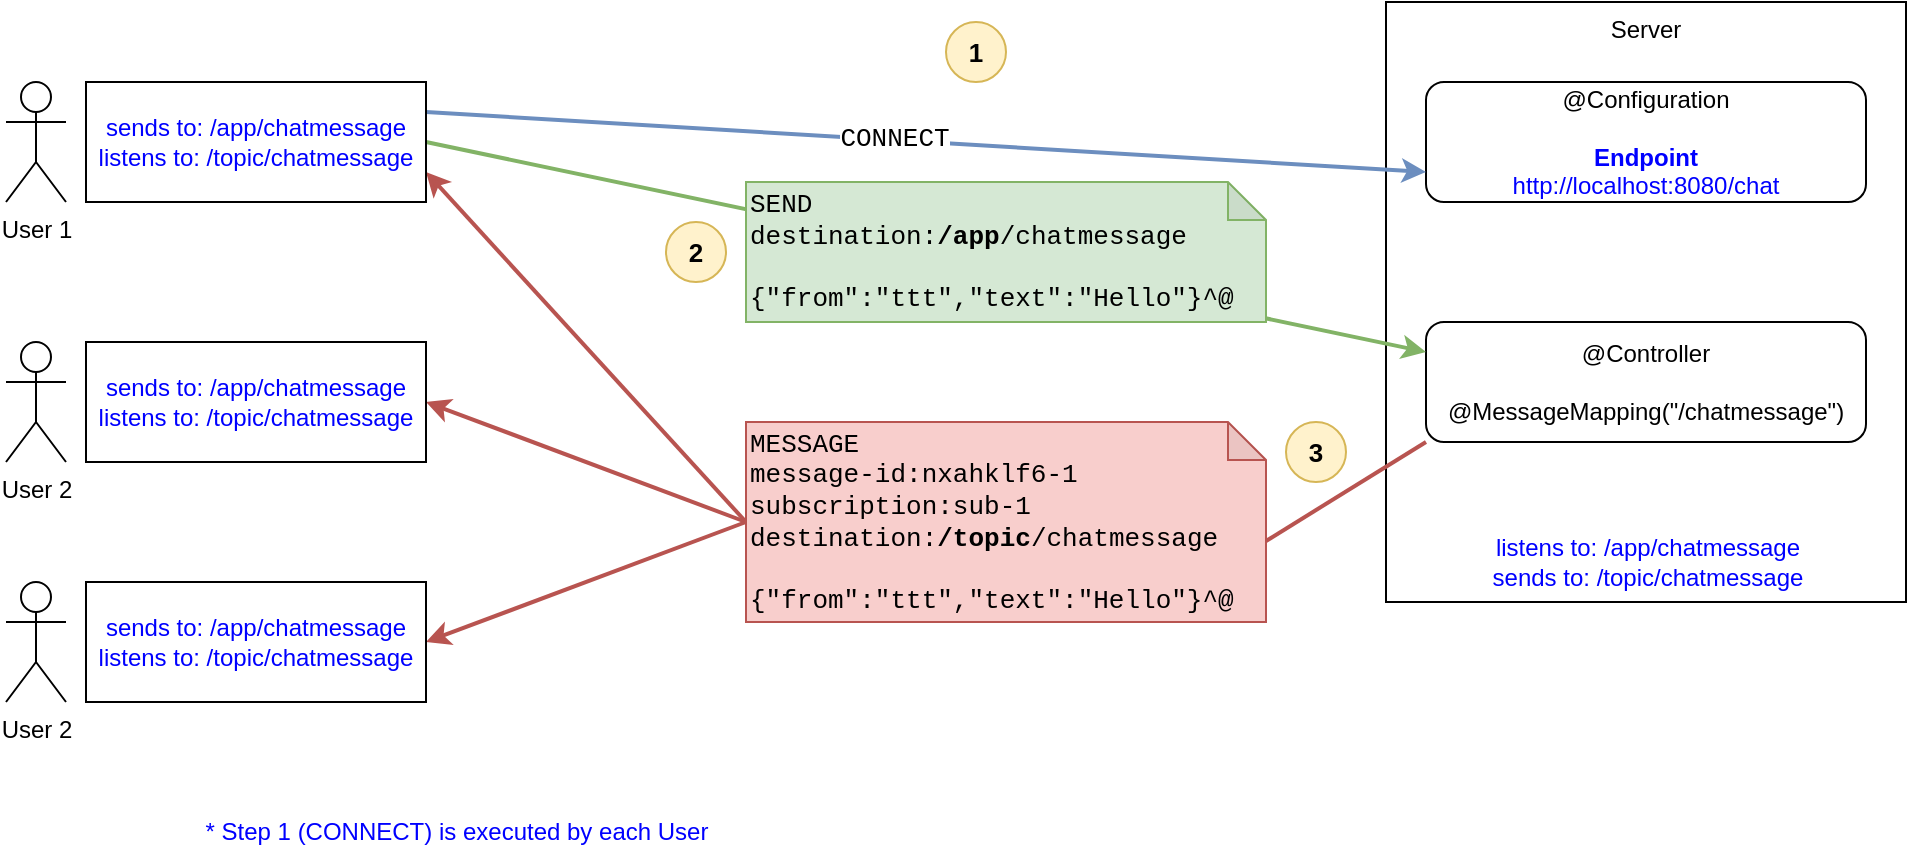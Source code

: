 <mxfile version="13.4.4"><diagram id="BEjSCXsASU7JDCv7zJgG" name="Page-1"><mxGraphModel dx="1131" dy="535" grid="1" gridSize="10" guides="1" tooltips="1" connect="1" arrows="1" fold="1" page="1" pageScale="1" pageWidth="827" pageHeight="1169" math="0" shadow="0"><root><mxCell id="0"/><mxCell id="1" parent="0"/><mxCell id="6k7s9IEguCeidAVyGjmJ-1" value="Server" style="rounded=0;whiteSpace=wrap;html=1;verticalAlign=top;fillColor=none;" vertex="1" parent="1"><mxGeometry x="850" y="270" width="260" height="300" as="geometry"/></mxCell><mxCell id="6k7s9IEguCeidAVyGjmJ-2" style="edgeStyle=none;rounded=0;orthogonalLoop=1;jettySize=auto;html=1;exitX=0;exitY=1;exitDx=0;exitDy=0;entryX=0;entryY=0;entryDx=260;entryDy=59.5;entryPerimeter=0;strokeWidth=2;fontColor=#0000FF;fillColor=#f8cecc;strokeColor=#b85450;endArrow=none;endFill=0;" edge="1" parent="1" source="6k7s9IEguCeidAVyGjmJ-3" target="6k7s9IEguCeidAVyGjmJ-8"><mxGeometry relative="1" as="geometry"/></mxCell><mxCell id="6k7s9IEguCeidAVyGjmJ-3" value="@Controller&lt;br&gt;&lt;br&gt;@MessageMapping(&quot;/chatmessage&quot;)" style="rounded=1;whiteSpace=wrap;html=1;strokeWidth=1;fillColor=none;fontFamily=Helvetica;fontSize=12;align=center;" vertex="1" parent="1"><mxGeometry x="870" y="430" width="220" height="60" as="geometry"/></mxCell><mxCell id="6k7s9IEguCeidAVyGjmJ-4" value="@Configuration&lt;br&gt;&lt;br&gt;&lt;b style=&quot;color: rgb(0 , 0 , 255)&quot;&gt;Endpoint&lt;/b&gt;&lt;br style=&quot;color: rgb(0 , 0 , 255)&quot;&gt;&lt;span style=&quot;color: rgb(0 , 0 , 255)&quot;&gt;http://localhost:8080/chat&lt;/span&gt;" style="rounded=1;whiteSpace=wrap;html=1;strokeWidth=1;fillColor=none;fontFamily=Helvetica;fontSize=12;align=center;" vertex="1" parent="1"><mxGeometry x="870" y="310" width="220" height="60" as="geometry"/></mxCell><mxCell id="6k7s9IEguCeidAVyGjmJ-5" style="edgeStyle=none;rounded=0;orthogonalLoop=1;jettySize=auto;html=1;exitX=0;exitY=0.5;exitDx=0;exitDy=0;exitPerimeter=0;entryX=1;entryY=0.5;entryDx=0;entryDy=0;strokeWidth=2;fontColor=#0000FF;fillColor=#f8cecc;strokeColor=#b85450;" edge="1" parent="1" source="6k7s9IEguCeidAVyGjmJ-8" target="6k7s9IEguCeidAVyGjmJ-20"><mxGeometry relative="1" as="geometry"/></mxCell><mxCell id="6k7s9IEguCeidAVyGjmJ-6" style="edgeStyle=none;rounded=0;orthogonalLoop=1;jettySize=auto;html=1;exitX=0;exitY=0.5;exitDx=0;exitDy=0;exitPerimeter=0;entryX=1;entryY=0.75;entryDx=0;entryDy=0;endArrow=classic;endFill=1;strokeWidth=2;fontColor=#0000FF;fillColor=#f8cecc;strokeColor=#b85450;" edge="1" parent="1" source="6k7s9IEguCeidAVyGjmJ-8" target="6k7s9IEguCeidAVyGjmJ-17"><mxGeometry relative="1" as="geometry"/></mxCell><mxCell id="6k7s9IEguCeidAVyGjmJ-7" style="edgeStyle=none;rounded=0;orthogonalLoop=1;jettySize=auto;html=1;exitX=0;exitY=0.5;exitDx=0;exitDy=0;exitPerimeter=0;entryX=1;entryY=0.5;entryDx=0;entryDy=0;endArrow=classic;endFill=1;strokeWidth=2;fontColor=#0000FF;fillColor=#f8cecc;strokeColor=#b85450;" edge="1" parent="1" source="6k7s9IEguCeidAVyGjmJ-8" target="6k7s9IEguCeidAVyGjmJ-23"><mxGeometry relative="1" as="geometry"/></mxCell><mxCell id="6k7s9IEguCeidAVyGjmJ-8" value="&lt;div style=&quot;font-size: 13px&quot;&gt;&lt;span style=&quot;font-size: 13px&quot;&gt;MESSAGE&lt;/span&gt;&lt;/div&gt;&lt;div&gt;message-id:nxahklf6-1&lt;/div&gt;&lt;div&gt;&lt;span&gt;subscription:sub-1&lt;/span&gt;&lt;br&gt;&lt;/div&gt;&lt;div style=&quot;font-size: 13px&quot;&gt;&lt;span&gt;destination:&lt;/span&gt;&lt;b&gt;/topic&lt;/b&gt;&lt;span&gt;/chatmessage&lt;/span&gt;&lt;br&gt;&lt;/div&gt;&lt;div style=&quot;font-size: 13px&quot;&gt;&lt;br style=&quot;font-size: 13px&quot;&gt;&lt;/div&gt;&lt;div style=&quot;font-size: 13px&quot;&gt;{&quot;from&quot;:&quot;ttt&quot;,&quot;text&quot;:&quot;Hello&quot;}^@&lt;br style=&quot;font-size: 13px&quot;&gt;&lt;/div&gt;" style="shape=note;whiteSpace=wrap;html=1;backgroundOutline=1;darkOpacity=0.05;strokeWidth=1;align=left;fontFamily=Courier New;fontSize=13;size=19;fillColor=#f8cecc;strokeColor=#b85450;" vertex="1" parent="1"><mxGeometry x="530" y="480" width="260" height="100" as="geometry"/></mxCell><mxCell id="6k7s9IEguCeidAVyGjmJ-9" value="1" style="ellipse;whiteSpace=wrap;html=1;aspect=fixed;fontSize=13;fontStyle=1;fillColor=#fff2cc;strokeColor=#d6b656;" vertex="1" parent="1"><mxGeometry x="630" y="280" width="30" height="30" as="geometry"/></mxCell><mxCell id="6k7s9IEguCeidAVyGjmJ-10" value="2" style="ellipse;whiteSpace=wrap;html=1;aspect=fixed;fontSize=13;fontStyle=1;fillColor=#fff2cc;strokeColor=#d6b656;" vertex="1" parent="1"><mxGeometry x="490" y="380.0" width="30" height="30" as="geometry"/></mxCell><mxCell id="6k7s9IEguCeidAVyGjmJ-11" value="3" style="ellipse;whiteSpace=wrap;html=1;aspect=fixed;fontSize=13;fontStyle=1;fillColor=#fff2cc;strokeColor=#d6b656;" vertex="1" parent="1"><mxGeometry x="800" y="480" width="30" height="30" as="geometry"/></mxCell><mxCell id="6k7s9IEguCeidAVyGjmJ-12" value="listens to: /app/chatmessage&lt;br&gt;sends to: /topic/chatmessage" style="text;html=1;strokeColor=none;fillColor=none;align=center;verticalAlign=middle;whiteSpace=wrap;rounded=0;fontSize=12;fontColor=#0000FF;" vertex="1" parent="1"><mxGeometry x="866" y="540" width="230" height="20" as="geometry"/></mxCell><mxCell id="6k7s9IEguCeidAVyGjmJ-13" value="User 1" style="shape=umlActor;verticalLabelPosition=bottom;labelBackgroundColor=#ffffff;verticalAlign=top;html=1;outlineConnect=0;" vertex="1" parent="1"><mxGeometry x="160" y="310" width="30" height="60" as="geometry"/></mxCell><mxCell id="6k7s9IEguCeidAVyGjmJ-14" style="rounded=0;orthogonalLoop=1;jettySize=auto;html=1;exitX=1;exitY=0.25;exitDx=0;exitDy=0;entryX=0;entryY=0.75;entryDx=0;entryDy=0;fillColor=#dae8fc;strokeColor=#6c8ebf;strokeWidth=2;" edge="1" parent="1" source="6k7s9IEguCeidAVyGjmJ-17" target="6k7s9IEguCeidAVyGjmJ-4"><mxGeometry relative="1" as="geometry"/></mxCell><mxCell id="6k7s9IEguCeidAVyGjmJ-15" value="&lt;font face=&quot;Courier New&quot; style=&quot;font-size: 13px&quot;&gt;CONNECT&lt;/font&gt;" style="text;html=1;align=center;verticalAlign=middle;resizable=0;points=[];labelBackgroundColor=#ffffff;" vertex="1" connectable="0" parent="6k7s9IEguCeidAVyGjmJ-14"><mxGeometry x="-0.06" y="1" relative="1" as="geometry"><mxPoint x="-1" as="offset"/></mxGeometry></mxCell><mxCell id="6k7s9IEguCeidAVyGjmJ-16" style="edgeStyle=none;rounded=0;orthogonalLoop=1;jettySize=auto;html=1;exitX=1;exitY=0.5;exitDx=0;exitDy=0;entryX=0;entryY=0.25;entryDx=0;entryDy=0;strokeWidth=2;fontColor=#0000FF;fillColor=#d5e8d4;strokeColor=#82b366;" edge="1" parent="1" source="6k7s9IEguCeidAVyGjmJ-17" target="6k7s9IEguCeidAVyGjmJ-3"><mxGeometry relative="1" as="geometry"/></mxCell><mxCell id="6k7s9IEguCeidAVyGjmJ-17" value="sends to: /app/chatmessage&lt;span&gt;&lt;br&gt;listens to: /topic/chatmessage&lt;/span&gt;" style="rounded=0;whiteSpace=wrap;html=1;fontColor=#0000FF;" vertex="1" parent="1"><mxGeometry x="200" y="310" width="170" height="60" as="geometry"/></mxCell><mxCell id="6k7s9IEguCeidAVyGjmJ-18" value="&lt;div style=&quot;font-size: 13px&quot;&gt;&lt;span style=&quot;font-size: 13px&quot;&gt;SEND&lt;/span&gt;&lt;/div&gt;&lt;div style=&quot;font-size: 13px&quot;&gt;destination:&lt;b&gt;/app&lt;/b&gt;/chatmessage&lt;/div&gt;&lt;div style=&quot;font-size: 13px&quot;&gt;&lt;br style=&quot;font-size: 13px&quot;&gt;&lt;/div&gt;&lt;div style=&quot;font-size: 13px&quot;&gt;{&quot;from&quot;:&quot;ttt&quot;,&quot;text&quot;:&quot;Hello&quot;}^@&lt;br style=&quot;font-size: 13px&quot;&gt;&lt;/div&gt;" style="shape=note;whiteSpace=wrap;html=1;backgroundOutline=1;darkOpacity=0.05;strokeWidth=1;align=left;fontFamily=Courier New;fontSize=13;size=19;fillColor=#d5e8d4;strokeColor=#82b366;" vertex="1" parent="1"><mxGeometry x="530" y="360" width="260" height="70" as="geometry"/></mxCell><mxCell id="6k7s9IEguCeidAVyGjmJ-19" value="User 2" style="shape=umlActor;verticalLabelPosition=bottom;labelBackgroundColor=#ffffff;verticalAlign=top;html=1;outlineConnect=0;" vertex="1" parent="1"><mxGeometry x="160" y="440" width="30" height="60" as="geometry"/></mxCell><mxCell id="6k7s9IEguCeidAVyGjmJ-20" value="sends to: /app/chatmessage&lt;span&gt;&lt;br&gt;listens to: /topic/&lt;/span&gt;chatmessage" style="rounded=0;whiteSpace=wrap;html=1;fontColor=#0000FF;" vertex="1" parent="1"><mxGeometry x="200" y="440" width="170" height="60" as="geometry"/></mxCell><mxCell id="6k7s9IEguCeidAVyGjmJ-21" value="* Step 1 (CONNECT) is executed by each User" style="text;html=1;align=center;verticalAlign=middle;resizable=0;points=[];autosize=1;fontColor=#0000FF;" vertex="1" parent="1"><mxGeometry x="250" y="675" width="270" height="20" as="geometry"/></mxCell><mxCell id="6k7s9IEguCeidAVyGjmJ-22" value="User 2" style="shape=umlActor;verticalLabelPosition=bottom;labelBackgroundColor=#ffffff;verticalAlign=top;html=1;outlineConnect=0;" vertex="1" parent="1"><mxGeometry x="160" y="560" width="30" height="60" as="geometry"/></mxCell><mxCell id="6k7s9IEguCeidAVyGjmJ-23" value="sends to: /app/chatmessage&lt;span&gt;&lt;br&gt;listens to: /topic/&lt;/span&gt;chatmessage" style="rounded=0;whiteSpace=wrap;html=1;fontColor=#0000FF;" vertex="1" parent="1"><mxGeometry x="200" y="560" width="170" height="60" as="geometry"/></mxCell></root></mxGraphModel></diagram></mxfile>